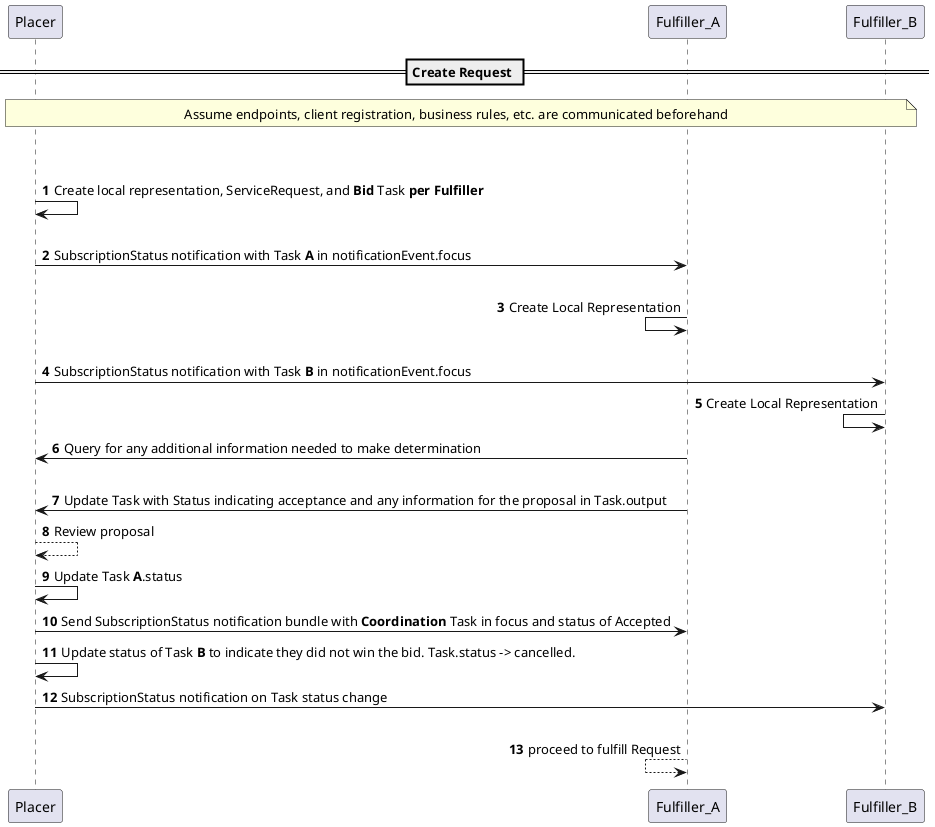 @startuml
skinparam svgDimensionStyle true
autonumber

participant Placer order 10

participant Fulfiller_A order 20 

participant Fulfiller_B order 30

== Create Request ==

note over Placer,Fulfiller_B
Assume endpoints, client registration, business rules, etc. are communicated beforehand
end note

||45||

Placer -> Placer : Create local representation, ServiceRequest, and **Bid** Task **per Fulfiller**
||20||

Placer -> Fulfiller_A: SubscriptionStatus notification with Task **A** in notificationEvent.focus
||20||

Fulfiller_A <- Fulfiller_A: Create Local Representation

||20||

Placer -> Fulfiller_B: SubscriptionStatus notification with Task **B** in notificationEvent.focus
Fulfiller_B <- Fulfiller_B: Create Local Representation


Fulfiller_A -> Placer: Query for any additional information needed to make determination
||20||


Fulfiller_A -> Placer: Update Task with Status indicating acceptance and any information for the proposal in Task.output 
Placer --> Placer: Review proposal
Placer -> Placer: Update Task **A**.status
Placer -> Fulfiller_A: Send SubscriptionStatus notification bundle with **Coordination** Task in focus and status of Accepted
Placer -> Placer: Update status of Task **B** to indicate they did not win the bid. Task.status -> cancelled.
Placer -> Fulfiller_B: SubscriptionStatus notification on Task status change

||20||

Fulfiller_A <-- Fulfiller_A: proceed to fulfill Request
@enduml


